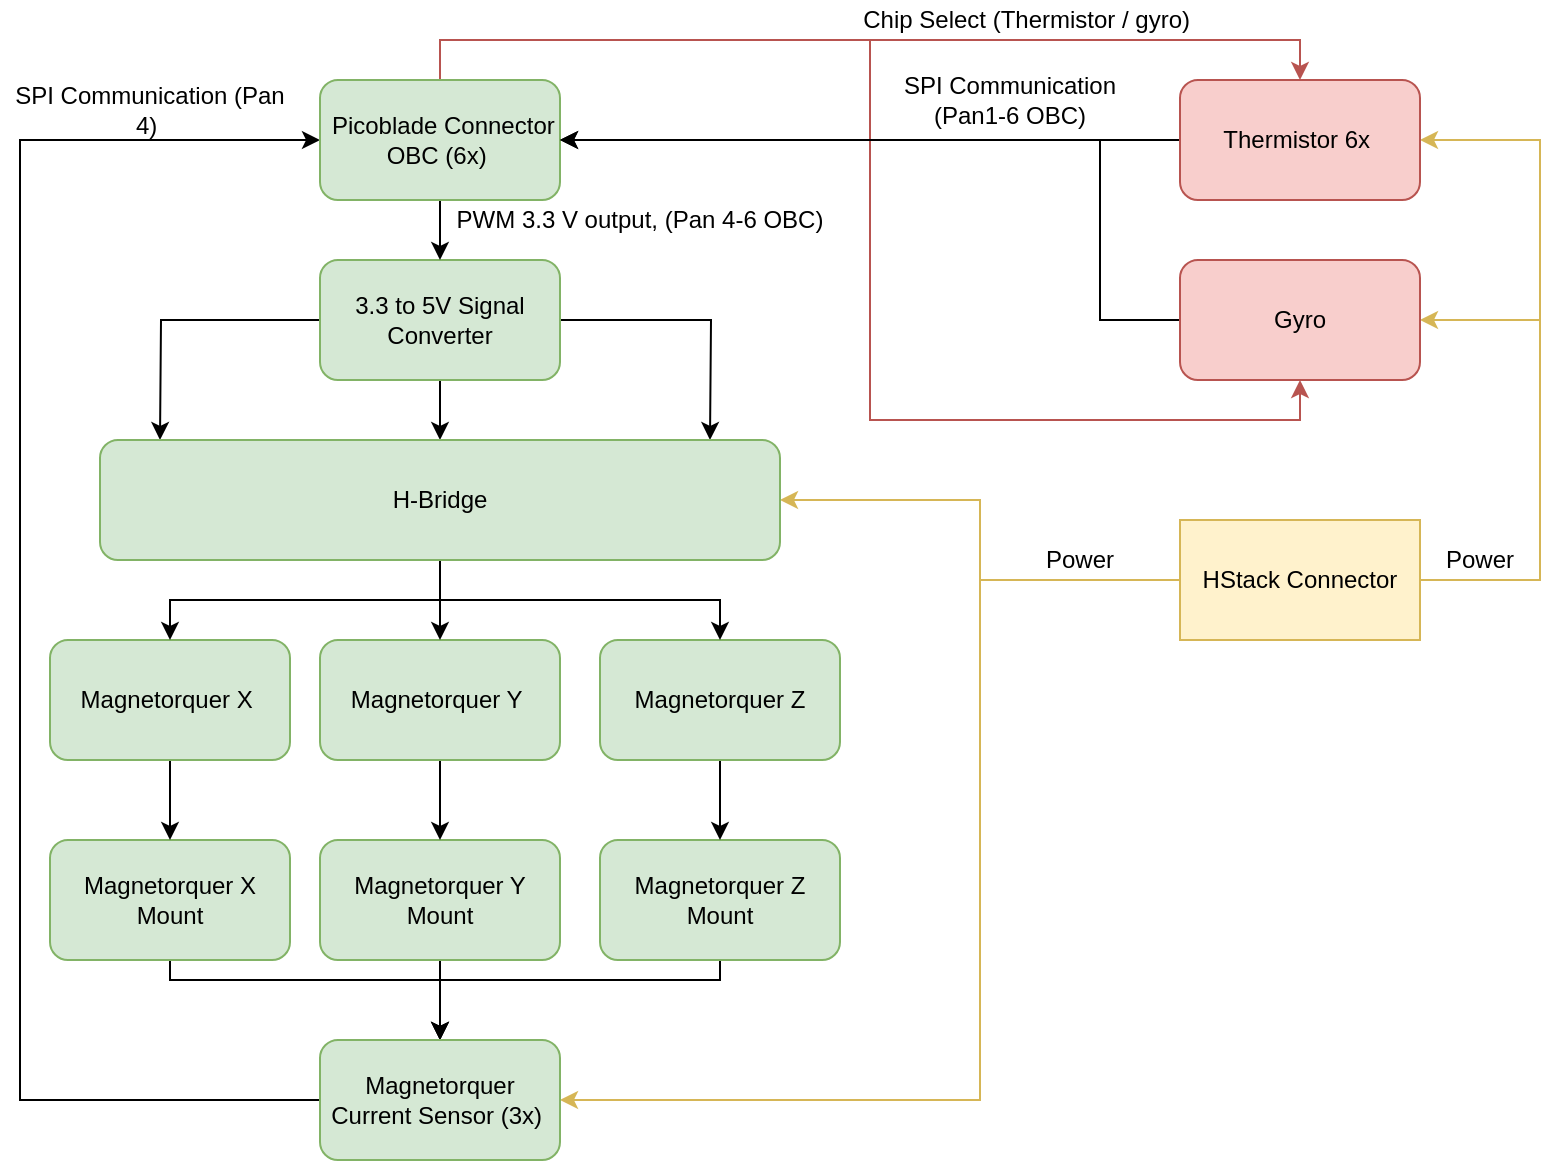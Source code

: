 <mxfile version="14.4.4" type="device"><diagram id="Uh5ViNA78stT1Jb4TKH9" name="Page-1"><mxGraphModel dx="1422" dy="762" grid="1" gridSize="10" guides="1" tooltips="1" connect="1" arrows="1" fold="1" page="1" pageScale="1" pageWidth="850" pageHeight="1100" math="0" shadow="0"><root><mxCell id="0"/><mxCell id="1" parent="0"/><mxCell id="ZYx_KQwMRbH4con-_km5-47" style="edgeStyle=orthogonalEdgeStyle;rounded=0;orthogonalLoop=1;jettySize=auto;html=1;entryX=1;entryY=0.5;entryDx=0;entryDy=0;fillColor=#fff2cc;strokeColor=#d6b656;" parent="1" source="ZYx_KQwMRbH4con-_km5-1" target="ZYx_KQwMRbH4con-_km5-34" edge="1"><mxGeometry relative="1" as="geometry"/></mxCell><mxCell id="ELt1sP8OJ20GdEomoBVe-5" style="edgeStyle=orthogonalEdgeStyle;rounded=0;orthogonalLoop=1;jettySize=auto;html=1;exitX=1;exitY=0.5;exitDx=0;exitDy=0;entryX=1;entryY=0.5;entryDx=0;entryDy=0;fillColor=#fff2cc;strokeColor=#d6b656;" edge="1" parent="1" source="ZYx_KQwMRbH4con-_km5-1" target="ELt1sP8OJ20GdEomoBVe-4"><mxGeometry relative="1" as="geometry"><Array as="points"><mxPoint x="820" y="330"/><mxPoint x="820" y="200"/></Array></mxGeometry></mxCell><mxCell id="ELt1sP8OJ20GdEomoBVe-8" style="edgeStyle=orthogonalEdgeStyle;rounded=0;orthogonalLoop=1;jettySize=auto;html=1;exitX=1;exitY=0.5;exitDx=0;exitDy=0;entryX=1;entryY=0.5;entryDx=0;entryDy=0;fillColor=#fff2cc;strokeColor=#d6b656;" edge="1" parent="1" source="ZYx_KQwMRbH4con-_km5-1" target="ZYx_KQwMRbH4con-_km5-51"><mxGeometry relative="1" as="geometry"><Array as="points"><mxPoint x="820" y="330"/><mxPoint x="820" y="110"/></Array></mxGeometry></mxCell><mxCell id="ELt1sP8OJ20GdEomoBVe-11" style="edgeStyle=orthogonalEdgeStyle;rounded=0;orthogonalLoop=1;jettySize=auto;html=1;entryX=1;entryY=0.5;entryDx=0;entryDy=0;fillColor=#fff2cc;strokeColor=#d6b656;" edge="1" parent="1" source="ZYx_KQwMRbH4con-_km5-1" target="ZYx_KQwMRbH4con-_km5-6"><mxGeometry relative="1" as="geometry"><Array as="points"><mxPoint x="540" y="330"/><mxPoint x="540" y="590"/></Array></mxGeometry></mxCell><mxCell id="ZYx_KQwMRbH4con-_km5-1" value="HStack Connector" style="rounded=0;whiteSpace=wrap;html=1;fillColor=#fff2cc;strokeColor=#d6b656;" parent="1" vertex="1"><mxGeometry x="640" y="300" width="120" height="60" as="geometry"/></mxCell><mxCell id="ZYx_KQwMRbH4con-_km5-43" style="edgeStyle=orthogonalEdgeStyle;rounded=0;orthogonalLoop=1;jettySize=auto;html=1;entryX=0.5;entryY=0;entryDx=0;entryDy=0;" parent="1" source="ZYx_KQwMRbH4con-_km5-3" target="ZYx_KQwMRbH4con-_km5-6" edge="1"><mxGeometry relative="1" as="geometry"><Array as="points"><mxPoint x="135" y="530"/><mxPoint x="270" y="530"/></Array></mxGeometry></mxCell><mxCell id="ZYx_KQwMRbH4con-_km5-3" value="Magnetorquer X Mount" style="rounded=1;whiteSpace=wrap;html=1;fillColor=#d5e8d4;strokeColor=#82b366;" parent="1" vertex="1"><mxGeometry x="75" y="460" width="120" height="60" as="geometry"/></mxCell><mxCell id="ZYx_KQwMRbH4con-_km5-11" style="edgeStyle=orthogonalEdgeStyle;rounded=0;orthogonalLoop=1;jettySize=auto;html=1;exitX=0.5;exitY=1;exitDx=0;exitDy=0;entryX=0.5;entryY=0;entryDx=0;entryDy=0;" parent="1" source="ZYx_KQwMRbH4con-_km5-4" target="ZYx_KQwMRbH4con-_km5-6" edge="1"><mxGeometry relative="1" as="geometry"/></mxCell><mxCell id="ZYx_KQwMRbH4con-_km5-4" value="Magnetorquer Y Mount" style="rounded=1;whiteSpace=wrap;html=1;fillColor=#d5e8d4;strokeColor=#82b366;" parent="1" vertex="1"><mxGeometry x="210" y="460" width="120" height="60" as="geometry"/></mxCell><mxCell id="ZYx_KQwMRbH4con-_km5-42" style="edgeStyle=orthogonalEdgeStyle;rounded=0;orthogonalLoop=1;jettySize=auto;html=1;" parent="1" source="ZYx_KQwMRbH4con-_km5-5" target="ZYx_KQwMRbH4con-_km5-6" edge="1"><mxGeometry relative="1" as="geometry"><Array as="points"><mxPoint x="410" y="530"/><mxPoint x="270" y="530"/></Array></mxGeometry></mxCell><mxCell id="ZYx_KQwMRbH4con-_km5-5" value="Magnetorquer Z Mount" style="rounded=1;whiteSpace=wrap;html=1;fillColor=#d5e8d4;strokeColor=#82b366;" parent="1" vertex="1"><mxGeometry x="350" y="460" width="120" height="60" as="geometry"/></mxCell><mxCell id="ELt1sP8OJ20GdEomoBVe-9" style="edgeStyle=orthogonalEdgeStyle;rounded=0;orthogonalLoop=1;jettySize=auto;html=1;entryX=0;entryY=0.5;entryDx=0;entryDy=0;" edge="1" parent="1" source="ZYx_KQwMRbH4con-_km5-6" target="ZYx_KQwMRbH4con-_km5-26"><mxGeometry relative="1" as="geometry"><Array as="points"><mxPoint x="60" y="590"/><mxPoint x="60" y="110"/></Array></mxGeometry></mxCell><mxCell id="ZYx_KQwMRbH4con-_km5-6" value="Magnetorquer Current Sensor (3x)&amp;nbsp;" style="rounded=1;whiteSpace=wrap;html=1;fillColor=#d5e8d4;strokeColor=#82b366;" parent="1" vertex="1"><mxGeometry x="210" y="560" width="120" height="60" as="geometry"/></mxCell><mxCell id="ZYx_KQwMRbH4con-_km5-23" style="edgeStyle=orthogonalEdgeStyle;rounded=0;orthogonalLoop=1;jettySize=auto;html=1;entryX=0.5;entryY=0;entryDx=0;entryDy=0;" parent="1" source="ZYx_KQwMRbH4con-_km5-21" edge="1"><mxGeometry relative="1" as="geometry"><mxPoint x="270" y="260" as="targetPoint"/></mxGeometry></mxCell><mxCell id="ZYx_KQwMRbH4con-_km5-24" style="edgeStyle=orthogonalEdgeStyle;rounded=0;orthogonalLoop=1;jettySize=auto;html=1;entryX=0.5;entryY=0;entryDx=0;entryDy=0;" parent="1" source="ZYx_KQwMRbH4con-_km5-21" edge="1"><mxGeometry relative="1" as="geometry"><mxPoint x="130" y="260" as="targetPoint"/></mxGeometry></mxCell><mxCell id="ZYx_KQwMRbH4con-_km5-25" style="edgeStyle=orthogonalEdgeStyle;rounded=0;orthogonalLoop=1;jettySize=auto;html=1;entryX=0.5;entryY=0;entryDx=0;entryDy=0;" parent="1" source="ZYx_KQwMRbH4con-_km5-21" edge="1"><mxGeometry relative="1" as="geometry"><mxPoint x="405" y="260" as="targetPoint"/></mxGeometry></mxCell><mxCell id="ZYx_KQwMRbH4con-_km5-21" value="3.3 to 5V Signal Converter" style="rounded=1;whiteSpace=wrap;html=1;fillColor=#d5e8d4;strokeColor=#82b366;" parent="1" vertex="1"><mxGeometry x="210" y="170" width="120" height="60" as="geometry"/></mxCell><mxCell id="ZYx_KQwMRbH4con-_km5-27" value="" style="edgeStyle=orthogonalEdgeStyle;rounded=0;orthogonalLoop=1;jettySize=auto;html=1;" parent="1" source="ZYx_KQwMRbH4con-_km5-26" target="ZYx_KQwMRbH4con-_km5-21" edge="1"><mxGeometry relative="1" as="geometry"/></mxCell><mxCell id="ELt1sP8OJ20GdEomoBVe-14" style="edgeStyle=orthogonalEdgeStyle;rounded=0;orthogonalLoop=1;jettySize=auto;html=1;entryX=0.5;entryY=0;entryDx=0;entryDy=0;fillColor=#f8cecc;strokeColor=#b85450;" edge="1" parent="1" source="ZYx_KQwMRbH4con-_km5-26" target="ZYx_KQwMRbH4con-_km5-51"><mxGeometry relative="1" as="geometry"><Array as="points"><mxPoint x="270" y="60"/><mxPoint x="700" y="60"/></Array></mxGeometry></mxCell><mxCell id="ELt1sP8OJ20GdEomoBVe-16" style="edgeStyle=orthogonalEdgeStyle;rounded=0;orthogonalLoop=1;jettySize=auto;html=1;exitX=0.5;exitY=0;exitDx=0;exitDy=0;entryX=0.5;entryY=1;entryDx=0;entryDy=0;fillColor=#f8cecc;strokeColor=#b85450;" edge="1" parent="1" source="ZYx_KQwMRbH4con-_km5-26" target="ELt1sP8OJ20GdEomoBVe-4"><mxGeometry relative="1" as="geometry"/></mxCell><mxCell id="ZYx_KQwMRbH4con-_km5-26" value="&amp;nbsp;Picoblade Connector OBC (6x)&amp;nbsp;" style="rounded=1;whiteSpace=wrap;html=1;fillColor=#d5e8d4;strokeColor=#82b366;" parent="1" vertex="1"><mxGeometry x="210" y="80" width="120" height="60" as="geometry"/></mxCell><mxCell id="ZYx_KQwMRbH4con-_km5-41" value="" style="edgeStyle=orthogonalEdgeStyle;rounded=0;orthogonalLoop=1;jettySize=auto;html=1;" parent="1" source="ZYx_KQwMRbH4con-_km5-31" target="ZYx_KQwMRbH4con-_km5-3" edge="1"><mxGeometry relative="1" as="geometry"/></mxCell><mxCell id="ZYx_KQwMRbH4con-_km5-31" value="Magnetorquer X&amp;nbsp;" style="rounded=1;whiteSpace=wrap;html=1;fillColor=#d5e8d4;strokeColor=#82b366;" parent="1" vertex="1"><mxGeometry x="75" y="360" width="120" height="60" as="geometry"/></mxCell><mxCell id="ZYx_KQwMRbH4con-_km5-40" style="edgeStyle=orthogonalEdgeStyle;rounded=0;orthogonalLoop=1;jettySize=auto;html=1;" parent="1" source="ZYx_KQwMRbH4con-_km5-32" target="ZYx_KQwMRbH4con-_km5-4" edge="1"><mxGeometry relative="1" as="geometry"/></mxCell><mxCell id="ZYx_KQwMRbH4con-_km5-32" value="Magnetorquer Y&amp;nbsp;" style="rounded=1;whiteSpace=wrap;html=1;fillColor=#d5e8d4;strokeColor=#82b366;" parent="1" vertex="1"><mxGeometry x="210" y="360" width="120" height="60" as="geometry"/></mxCell><mxCell id="ZYx_KQwMRbH4con-_km5-38" style="edgeStyle=orthogonalEdgeStyle;rounded=0;orthogonalLoop=1;jettySize=auto;html=1;entryX=0.5;entryY=0;entryDx=0;entryDy=0;" parent="1" source="ZYx_KQwMRbH4con-_km5-33" target="ZYx_KQwMRbH4con-_km5-5" edge="1"><mxGeometry relative="1" as="geometry"/></mxCell><mxCell id="ZYx_KQwMRbH4con-_km5-33" value="Magnetorquer Z" style="rounded=1;whiteSpace=wrap;html=1;fillColor=#d5e8d4;strokeColor=#82b366;" parent="1" vertex="1"><mxGeometry x="350" y="360" width="120" height="60" as="geometry"/></mxCell><mxCell id="ZYx_KQwMRbH4con-_km5-35" value="" style="edgeStyle=orthogonalEdgeStyle;rounded=0;orthogonalLoop=1;jettySize=auto;html=1;" parent="1" source="ZYx_KQwMRbH4con-_km5-34" target="ZYx_KQwMRbH4con-_km5-32" edge="1"><mxGeometry relative="1" as="geometry"/></mxCell><mxCell id="ZYx_KQwMRbH4con-_km5-36" style="edgeStyle=orthogonalEdgeStyle;rounded=0;orthogonalLoop=1;jettySize=auto;html=1;exitX=0.5;exitY=1;exitDx=0;exitDy=0;" parent="1" source="ZYx_KQwMRbH4con-_km5-34" target="ZYx_KQwMRbH4con-_km5-31" edge="1"><mxGeometry relative="1" as="geometry"/></mxCell><mxCell id="ZYx_KQwMRbH4con-_km5-37" style="edgeStyle=orthogonalEdgeStyle;rounded=0;orthogonalLoop=1;jettySize=auto;html=1;exitX=0.5;exitY=1;exitDx=0;exitDy=0;entryX=0.5;entryY=0;entryDx=0;entryDy=0;" parent="1" source="ZYx_KQwMRbH4con-_km5-34" target="ZYx_KQwMRbH4con-_km5-33" edge="1"><mxGeometry relative="1" as="geometry"/></mxCell><mxCell id="ZYx_KQwMRbH4con-_km5-34" value="H-Bridge" style="rounded=1;whiteSpace=wrap;html=1;fillColor=#d5e8d4;strokeColor=#82b366;" parent="1" vertex="1"><mxGeometry x="100" y="260" width="340" height="60" as="geometry"/></mxCell><mxCell id="ZYx_KQwMRbH4con-_km5-48" value="Power" style="text;html=1;strokeColor=none;fillColor=none;align=center;verticalAlign=middle;whiteSpace=wrap;rounded=0;" parent="1" vertex="1"><mxGeometry x="570" y="310" width="40" height="20" as="geometry"/></mxCell><mxCell id="ZYx_KQwMRbH4con-_km5-49" value="Power" style="text;html=1;strokeColor=none;fillColor=none;align=center;verticalAlign=middle;whiteSpace=wrap;rounded=0;" parent="1" vertex="1"><mxGeometry x="770" y="310" width="40" height="20" as="geometry"/></mxCell><mxCell id="ELt1sP8OJ20GdEomoBVe-3" style="edgeStyle=orthogonalEdgeStyle;rounded=0;orthogonalLoop=1;jettySize=auto;html=1;exitX=0;exitY=0.5;exitDx=0;exitDy=0;entryX=1;entryY=0.5;entryDx=0;entryDy=0;" edge="1" parent="1" source="ZYx_KQwMRbH4con-_km5-51" target="ZYx_KQwMRbH4con-_km5-26"><mxGeometry relative="1" as="geometry"/></mxCell><mxCell id="ZYx_KQwMRbH4con-_km5-51" value="Thermistor 6x&amp;nbsp;" style="rounded=1;whiteSpace=wrap;html=1;fillColor=#f8cecc;strokeColor=#b85450;" parent="1" vertex="1"><mxGeometry x="640" y="80" width="120" height="60" as="geometry"/></mxCell><mxCell id="ZYx_KQwMRbH4con-_km5-53" value="SPI Communication (Pan1-6 OBC)" style="text;html=1;strokeColor=none;fillColor=none;align=center;verticalAlign=middle;whiteSpace=wrap;rounded=0;" parent="1" vertex="1"><mxGeometry x="490" y="80" width="130" height="20" as="geometry"/></mxCell><mxCell id="ELt1sP8OJ20GdEomoBVe-6" style="edgeStyle=orthogonalEdgeStyle;rounded=0;orthogonalLoop=1;jettySize=auto;html=1;entryX=1;entryY=0.5;entryDx=0;entryDy=0;" edge="1" parent="1" source="ELt1sP8OJ20GdEomoBVe-4" target="ZYx_KQwMRbH4con-_km5-26"><mxGeometry relative="1" as="geometry"><Array as="points"><mxPoint x="600" y="200"/><mxPoint x="600" y="110"/></Array></mxGeometry></mxCell><mxCell id="ELt1sP8OJ20GdEomoBVe-4" value="Gyro" style="rounded=1;whiteSpace=wrap;html=1;fillColor=#f8cecc;strokeColor=#b85450;" vertex="1" parent="1"><mxGeometry x="640" y="170" width="120" height="60" as="geometry"/></mxCell><mxCell id="ELt1sP8OJ20GdEomoBVe-7" value="PWM 3.3 V output, (Pan 4-6 OBC)" style="text;html=1;strokeColor=none;fillColor=none;align=center;verticalAlign=middle;whiteSpace=wrap;rounded=0;" vertex="1" parent="1"><mxGeometry x="270" y="140" width="200" height="20" as="geometry"/></mxCell><mxCell id="ELt1sP8OJ20GdEomoBVe-10" value="SPI Communication (Pan 4)&amp;nbsp;" style="text;html=1;strokeColor=none;fillColor=none;align=center;verticalAlign=middle;whiteSpace=wrap;rounded=0;" vertex="1" parent="1"><mxGeometry x="50" y="80" width="150" height="30" as="geometry"/></mxCell><mxCell id="ELt1sP8OJ20GdEomoBVe-15" value="Chip Select (Thermistor / gyro)&amp;nbsp;" style="text;html=1;strokeColor=none;fillColor=none;align=center;verticalAlign=middle;whiteSpace=wrap;rounded=0;" vertex="1" parent="1"><mxGeometry x="470" y="40" width="190" height="20" as="geometry"/></mxCell></root></mxGraphModel></diagram></mxfile>